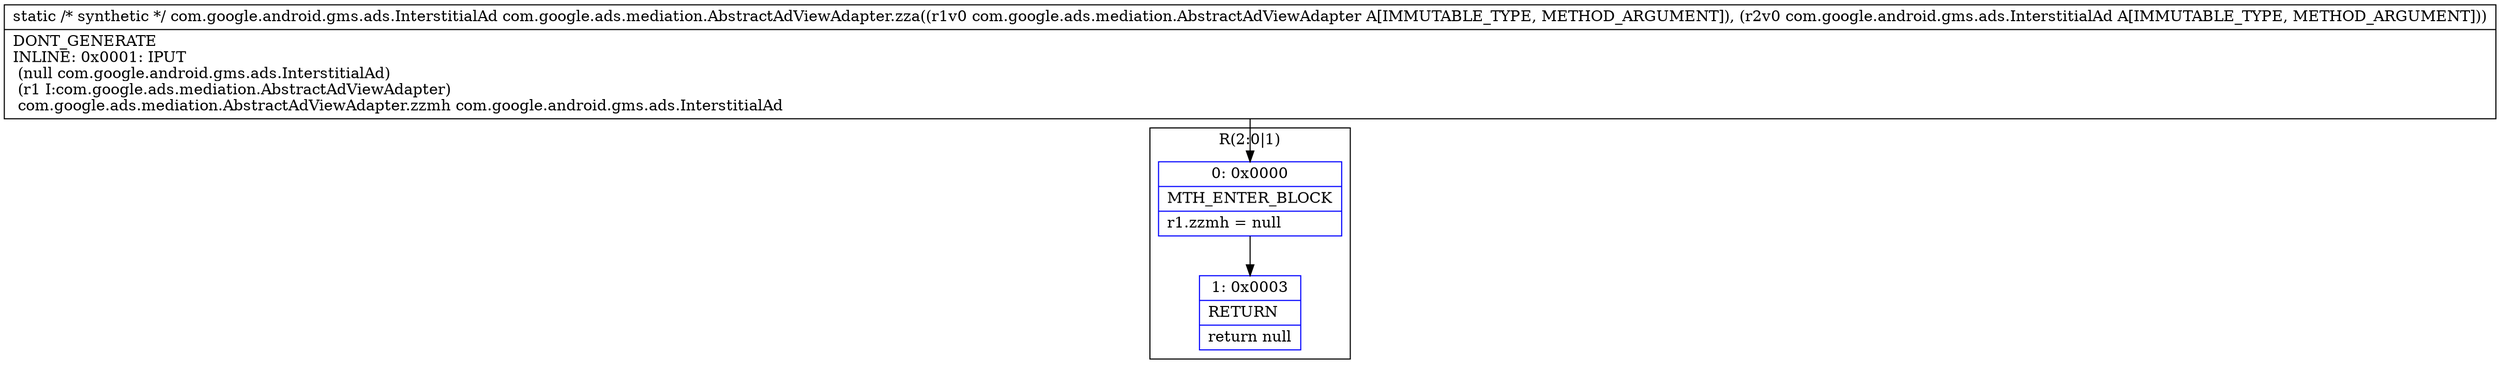 digraph "CFG forcom.google.ads.mediation.AbstractAdViewAdapter.zza(Lcom\/google\/ads\/mediation\/AbstractAdViewAdapter;Lcom\/google\/android\/gms\/ads\/InterstitialAd;)Lcom\/google\/android\/gms\/ads\/InterstitialAd;" {
subgraph cluster_Region_1395618373 {
label = "R(2:0|1)";
node [shape=record,color=blue];
Node_0 [shape=record,label="{0\:\ 0x0000|MTH_ENTER_BLOCK\l|r1.zzmh = null\l}"];
Node_1 [shape=record,label="{1\:\ 0x0003|RETURN\l|return null\l}"];
}
MethodNode[shape=record,label="{static \/* synthetic *\/ com.google.android.gms.ads.InterstitialAd com.google.ads.mediation.AbstractAdViewAdapter.zza((r1v0 com.google.ads.mediation.AbstractAdViewAdapter A[IMMUTABLE_TYPE, METHOD_ARGUMENT]), (r2v0 com.google.android.gms.ads.InterstitialAd A[IMMUTABLE_TYPE, METHOD_ARGUMENT]))  | DONT_GENERATE\lINLINE: 0x0001: IPUT  \l  (null com.google.android.gms.ads.InterstitialAd)\l  (r1 I:com.google.ads.mediation.AbstractAdViewAdapter)\l com.google.ads.mediation.AbstractAdViewAdapter.zzmh com.google.android.gms.ads.InterstitialAd\l}"];
MethodNode -> Node_0;
Node_0 -> Node_1;
}

